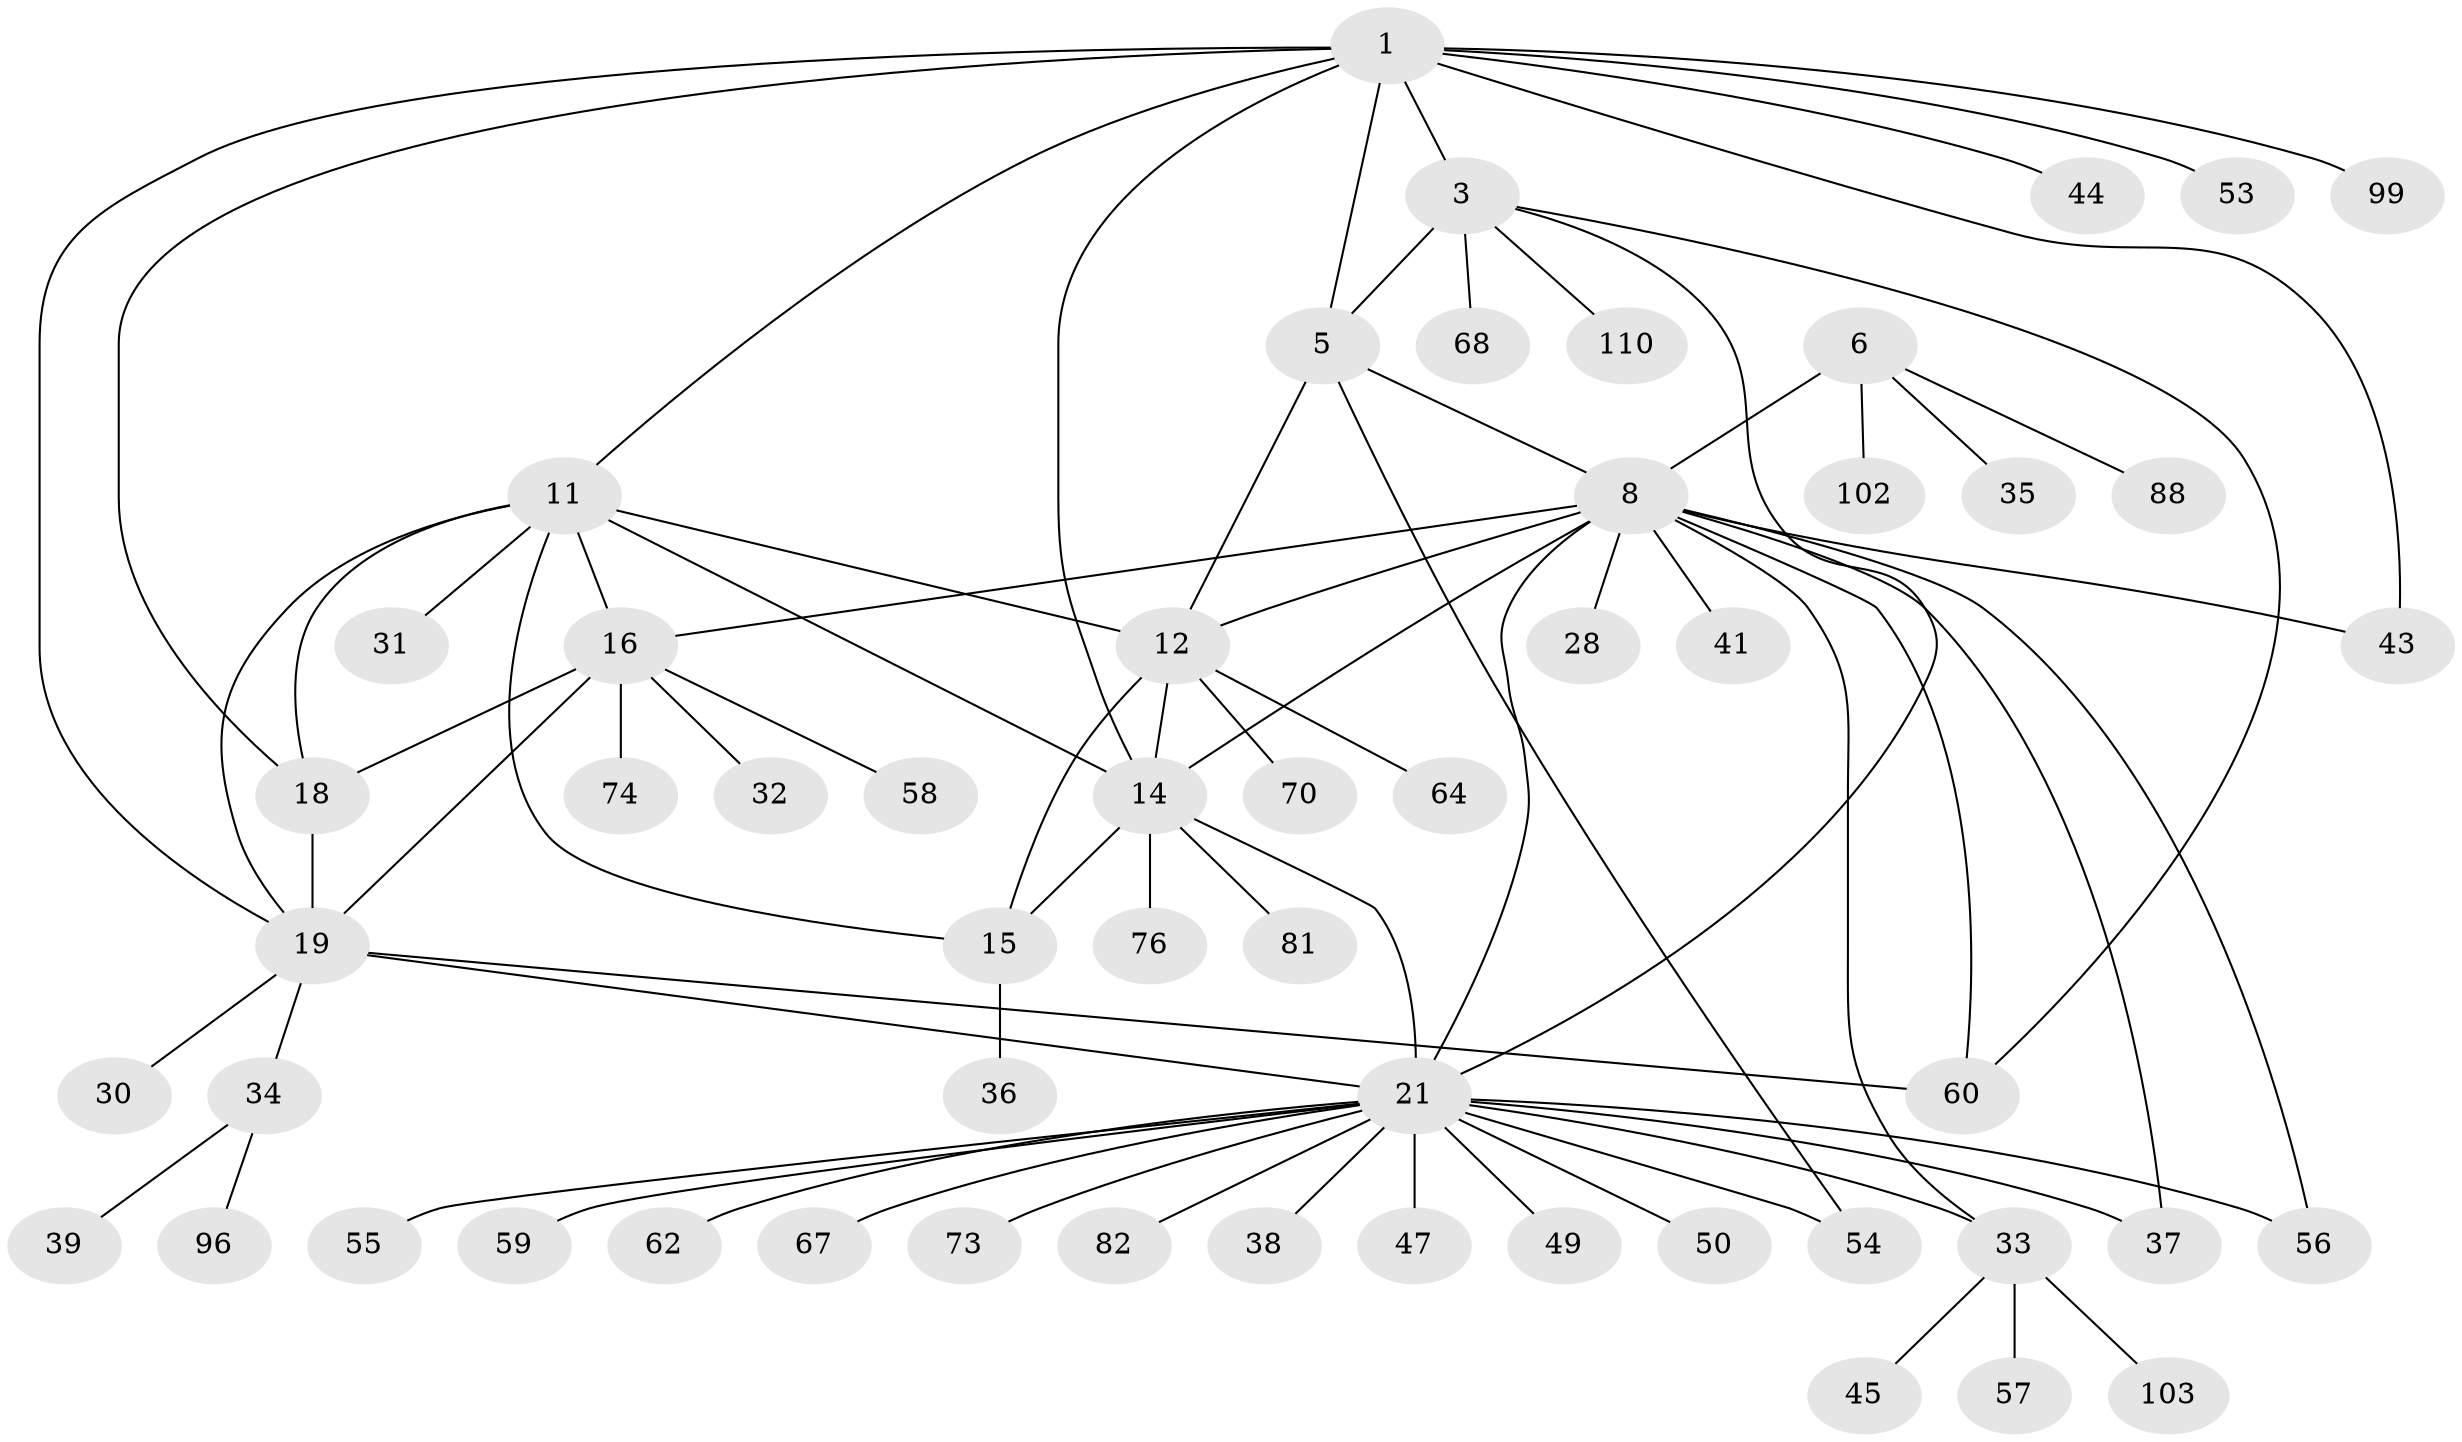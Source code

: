 // original degree distribution, {7: 0.07207207207207207, 9: 0.036036036036036036, 11: 0.02702702702702703, 4: 0.036036036036036036, 8: 0.02702702702702703, 6: 0.02702702702702703, 5: 0.018018018018018018, 13: 0.009009009009009009, 3: 0.04504504504504504, 2: 0.15315315315315314, 1: 0.5495495495495496}
// Generated by graph-tools (version 1.1) at 2025/15/03/09/25 04:15:49]
// undirected, 55 vertices, 78 edges
graph export_dot {
graph [start="1"]
  node [color=gray90,style=filled];
  1 [super="+2+63+4+84"];
  3 [super="+69"];
  5;
  6 [super="+7"];
  8 [super="+9"];
  11 [super="+17+51+107"];
  12 [super="+13"];
  14;
  15 [super="+46"];
  16;
  18;
  19 [super="+61+20"];
  21 [super="+23+22+86"];
  28;
  30;
  31 [super="+98"];
  32;
  33 [super="+40"];
  34;
  35;
  36 [super="+92+109+89"];
  37;
  38;
  39;
  41;
  43 [super="+91"];
  44;
  45;
  47;
  49;
  50;
  53;
  54;
  55;
  56 [super="+90"];
  57;
  58;
  59;
  60;
  62;
  64 [super="+71"];
  67;
  68;
  70;
  73;
  74;
  76;
  81;
  82;
  88;
  96;
  99;
  102;
  103;
  110;
  1 -- 3 [weight=3];
  1 -- 5 [weight=3];
  1 -- 43;
  1 -- 53;
  1 -- 11;
  1 -- 99;
  1 -- 44;
  1 -- 14;
  1 -- 18;
  1 -- 19;
  3 -- 5;
  3 -- 60;
  3 -- 68;
  3 -- 110;
  3 -- 21;
  5 -- 8;
  5 -- 12;
  5 -- 54;
  6 -- 8 [weight=6];
  6 -- 35;
  6 -- 102;
  6 -- 88;
  8 -- 14;
  8 -- 28;
  8 -- 43;
  8 -- 33;
  8 -- 37;
  8 -- 41;
  8 -- 16;
  8 -- 56;
  8 -- 60 [weight=2];
  8 -- 21;
  8 -- 12;
  11 -- 12 [weight=2];
  11 -- 14;
  11 -- 15;
  11 -- 16;
  11 -- 18;
  11 -- 19 [weight=2];
  11 -- 31;
  12 -- 14 [weight=2];
  12 -- 15 [weight=2];
  12 -- 70;
  12 -- 64;
  14 -- 15;
  14 -- 21;
  14 -- 76;
  14 -- 81;
  15 -- 36;
  16 -- 18;
  16 -- 19 [weight=2];
  16 -- 32;
  16 -- 58;
  16 -- 74;
  18 -- 19 [weight=2];
  19 -- 30;
  19 -- 34;
  19 -- 21;
  19 -- 60;
  21 -- 37;
  21 -- 73;
  21 -- 82;
  21 -- 54;
  21 -- 55;
  21 -- 67;
  21 -- 38;
  21 -- 47;
  21 -- 49;
  21 -- 50;
  21 -- 59;
  21 -- 62;
  21 -- 56;
  21 -- 33;
  33 -- 45;
  33 -- 57;
  33 -- 103;
  34 -- 39;
  34 -- 96;
}
